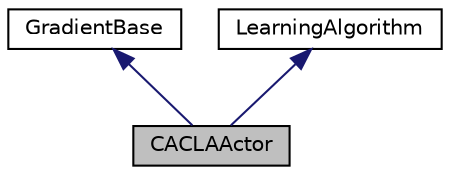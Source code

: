 digraph "CACLAActor"
{
  edge [fontname="Helvetica",fontsize="10",labelfontname="Helvetica",labelfontsize="10"];
  node [fontname="Helvetica",fontsize="10",shape=record];
  Node1 [label="CACLAActor",height=0.2,width=0.4,color="black", fillcolor="grey75", style="filled", fontcolor="black"];
  Node2 -> Node1 [dir="back",color="midnightblue",fontsize="10",style="solid",fontname="Helvetica"];
  Node2 [label="GradientBase",height=0.2,width=0.4,color="black", fillcolor="white", style="filled",URL="$class_gradient_base.html"];
  Node3 -> Node1 [dir="back",color="midnightblue",fontsize="10",style="solid",fontname="Helvetica"];
  Node3 [label="LearningAlgorithm",height=0.2,width=0.4,color="black", fillcolor="white", style="filled",URL="$class_learning_algorithm.html"];
}
